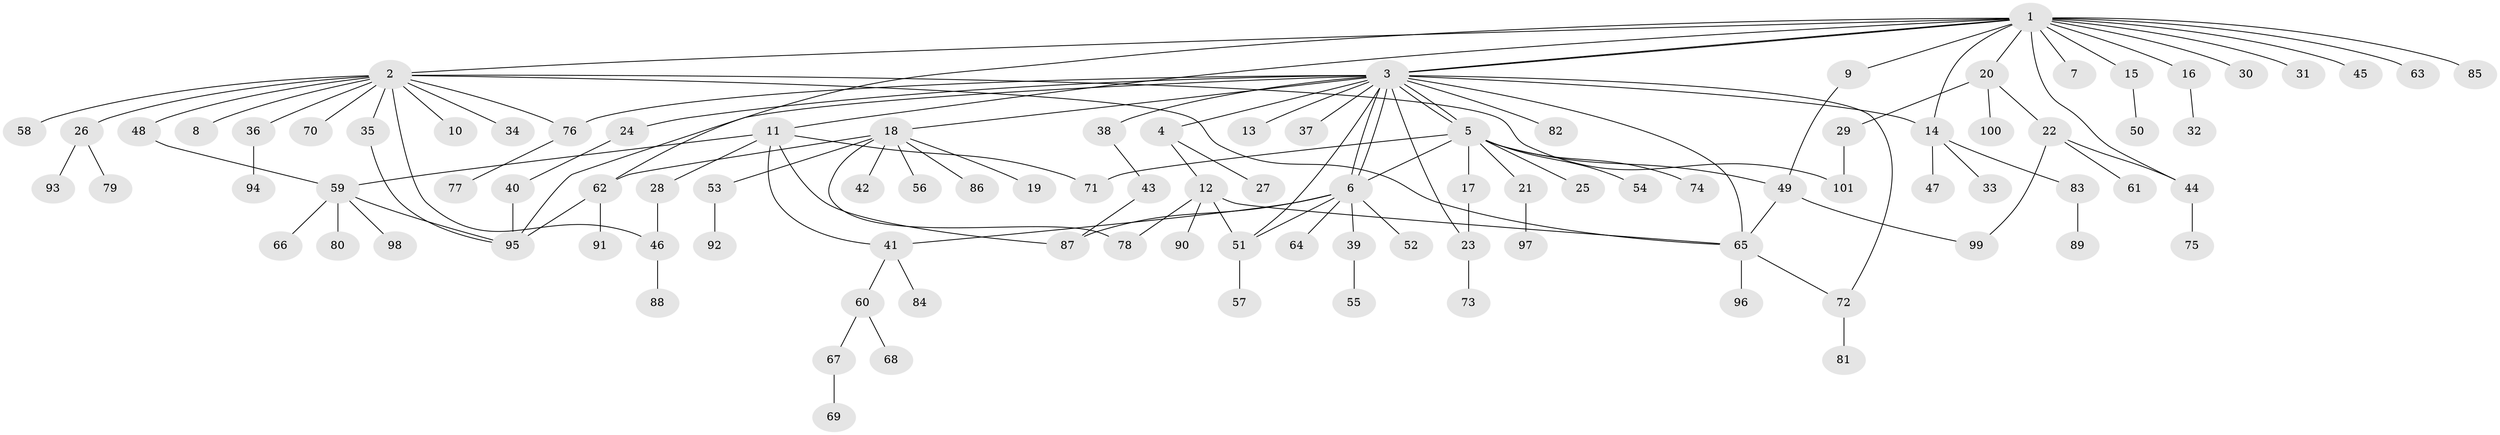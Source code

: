 // Generated by graph-tools (version 1.1) at 2025/14/03/09/25 04:14:31]
// undirected, 101 vertices, 129 edges
graph export_dot {
graph [start="1"]
  node [color=gray90,style=filled];
  1;
  2;
  3;
  4;
  5;
  6;
  7;
  8;
  9;
  10;
  11;
  12;
  13;
  14;
  15;
  16;
  17;
  18;
  19;
  20;
  21;
  22;
  23;
  24;
  25;
  26;
  27;
  28;
  29;
  30;
  31;
  32;
  33;
  34;
  35;
  36;
  37;
  38;
  39;
  40;
  41;
  42;
  43;
  44;
  45;
  46;
  47;
  48;
  49;
  50;
  51;
  52;
  53;
  54;
  55;
  56;
  57;
  58;
  59;
  60;
  61;
  62;
  63;
  64;
  65;
  66;
  67;
  68;
  69;
  70;
  71;
  72;
  73;
  74;
  75;
  76;
  77;
  78;
  79;
  80;
  81;
  82;
  83;
  84;
  85;
  86;
  87;
  88;
  89;
  90;
  91;
  92;
  93;
  94;
  95;
  96;
  97;
  98;
  99;
  100;
  101;
  1 -- 2;
  1 -- 3;
  1 -- 3;
  1 -- 7;
  1 -- 9;
  1 -- 11;
  1 -- 14;
  1 -- 15;
  1 -- 16;
  1 -- 20;
  1 -- 30;
  1 -- 31;
  1 -- 44;
  1 -- 45;
  1 -- 62;
  1 -- 63;
  1 -- 85;
  2 -- 8;
  2 -- 10;
  2 -- 26;
  2 -- 34;
  2 -- 35;
  2 -- 36;
  2 -- 46;
  2 -- 48;
  2 -- 58;
  2 -- 65;
  2 -- 70;
  2 -- 76;
  2 -- 101;
  3 -- 4;
  3 -- 5;
  3 -- 5;
  3 -- 6;
  3 -- 6;
  3 -- 13;
  3 -- 14;
  3 -- 18;
  3 -- 23;
  3 -- 24;
  3 -- 37;
  3 -- 38;
  3 -- 51;
  3 -- 65;
  3 -- 72;
  3 -- 76;
  3 -- 82;
  3 -- 95;
  4 -- 12;
  4 -- 27;
  5 -- 6;
  5 -- 17;
  5 -- 21;
  5 -- 25;
  5 -- 49;
  5 -- 54;
  5 -- 71;
  5 -- 74;
  6 -- 39;
  6 -- 41;
  6 -- 51;
  6 -- 52;
  6 -- 64;
  6 -- 87;
  9 -- 49;
  11 -- 28;
  11 -- 41;
  11 -- 59;
  11 -- 71;
  11 -- 87;
  12 -- 51;
  12 -- 65;
  12 -- 78;
  12 -- 90;
  14 -- 33;
  14 -- 47;
  14 -- 83;
  15 -- 50;
  16 -- 32;
  17 -- 23;
  18 -- 19;
  18 -- 42;
  18 -- 53;
  18 -- 56;
  18 -- 62;
  18 -- 78;
  18 -- 86;
  20 -- 22;
  20 -- 29;
  20 -- 100;
  21 -- 97;
  22 -- 44;
  22 -- 61;
  22 -- 99;
  23 -- 73;
  24 -- 40;
  26 -- 79;
  26 -- 93;
  28 -- 46;
  29 -- 101;
  35 -- 95;
  36 -- 94;
  38 -- 43;
  39 -- 55;
  40 -- 95;
  41 -- 60;
  41 -- 84;
  43 -- 87;
  44 -- 75;
  46 -- 88;
  48 -- 59;
  49 -- 65;
  49 -- 99;
  51 -- 57;
  53 -- 92;
  59 -- 66;
  59 -- 80;
  59 -- 95;
  59 -- 98;
  60 -- 67;
  60 -- 68;
  62 -- 91;
  62 -- 95;
  65 -- 72;
  65 -- 96;
  67 -- 69;
  72 -- 81;
  76 -- 77;
  83 -- 89;
}
